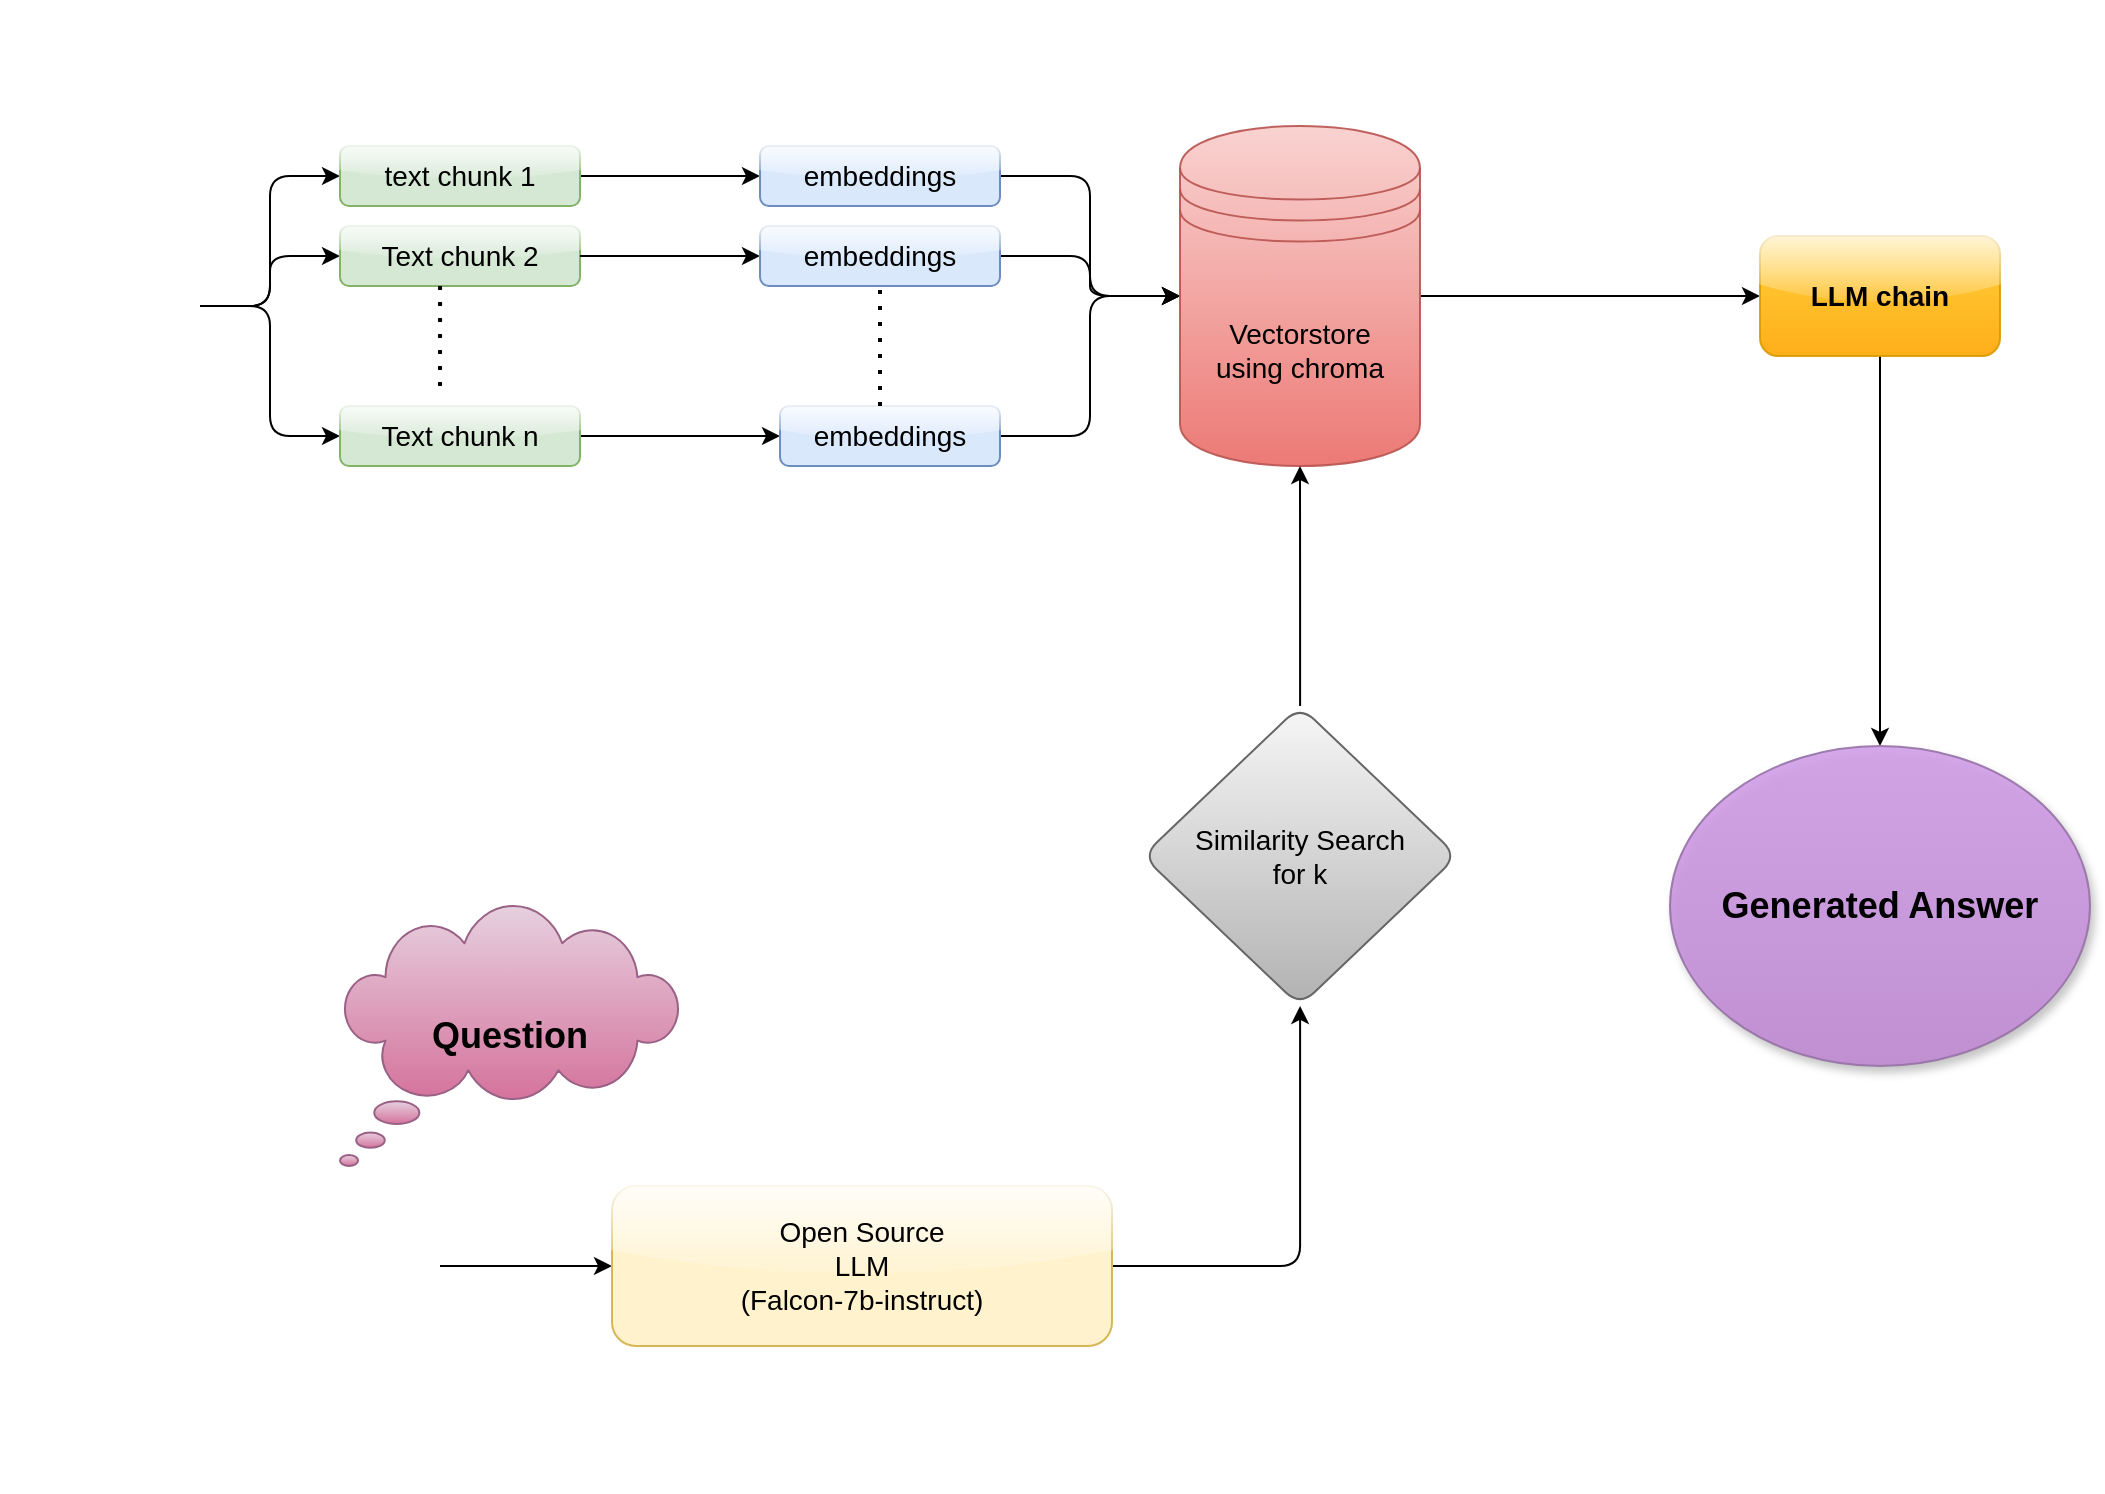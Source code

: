 <mxfile version="22.1.21" type="github">
  <diagram name="Page-1" id="zbFqH_5Pk8zbVYkcKj2x">
    <mxGraphModel dx="2228" dy="549" grid="1" gridSize="10" guides="1" tooltips="1" connect="1" arrows="1" fold="1" page="1" pageScale="1" pageWidth="1169" pageHeight="827" math="0" shadow="0">
      <root>
        <mxCell id="0" />
        <mxCell id="1" parent="0" />
        <mxCell id="X9zcGt1MiLB2YnHXffYS-6" value="" style="edgeStyle=orthogonalEdgeStyle;rounded=1;orthogonalLoop=1;jettySize=auto;html=1;fontStyle=0;fontSize=14;" edge="1" parent="1" source="X9zcGt1MiLB2YnHXffYS-1" target="X9zcGt1MiLB2YnHXffYS-5">
          <mxGeometry relative="1" as="geometry" />
        </mxCell>
        <mxCell id="X9zcGt1MiLB2YnHXffYS-16" value="" style="edgeStyle=orthogonalEdgeStyle;rounded=1;orthogonalLoop=1;jettySize=auto;html=1;fontStyle=0;fontSize=14;" edge="1" parent="1" source="X9zcGt1MiLB2YnHXffYS-1" target="X9zcGt1MiLB2YnHXffYS-15">
          <mxGeometry relative="1" as="geometry" />
        </mxCell>
        <mxCell id="X9zcGt1MiLB2YnHXffYS-18" style="edgeStyle=orthogonalEdgeStyle;rounded=1;orthogonalLoop=1;jettySize=auto;html=1;fontStyle=0;fontSize=14;" edge="1" parent="1" source="X9zcGt1MiLB2YnHXffYS-1" target="X9zcGt1MiLB2YnHXffYS-17">
          <mxGeometry relative="1" as="geometry" />
        </mxCell>
        <mxCell id="X9zcGt1MiLB2YnHXffYS-1" value="" style="shape=image;html=1;verticalAlign=top;verticalLabelPosition=bottom;labelBackgroundColor=#ffffff;imageAspect=0;aspect=fixed;image=https://cdn1.iconfinder.com/data/icons/CrystalClear/128x128/mimetypes/pdf.png;rounded=1;fontStyle=0;fontSize=14;" vertex="1" parent="1">
          <mxGeometry x="-1140" y="110" width="100" height="100" as="geometry" />
        </mxCell>
        <mxCell id="X9zcGt1MiLB2YnHXffYS-61" value="" style="edgeStyle=orthogonalEdgeStyle;rounded=1;orthogonalLoop=1;jettySize=auto;html=1;fontStyle=0;fontSize=14;" edge="1" parent="1" source="X9zcGt1MiLB2YnHXffYS-5" target="X9zcGt1MiLB2YnHXffYS-60">
          <mxGeometry relative="1" as="geometry" />
        </mxCell>
        <mxCell id="X9zcGt1MiLB2YnHXffYS-5" value="text chunk 1" style="rounded=1;whiteSpace=wrap;html=1;verticalAlign=top;labelBackgroundColor=none;fillStyle=auto;fillColor=#d5e8d4;strokeColor=#82b366;glass=1;shadow=0;labelBorderColor=none;fontStyle=0;fontSize=14;" vertex="1" parent="1">
          <mxGeometry x="-970" y="80" width="120" height="30" as="geometry" />
        </mxCell>
        <mxCell id="X9zcGt1MiLB2YnHXffYS-66" value="" style="edgeStyle=orthogonalEdgeStyle;rounded=1;orthogonalLoop=1;jettySize=auto;html=1;fontStyle=0;fontSize=14;" edge="1" parent="1" source="X9zcGt1MiLB2YnHXffYS-15" target="X9zcGt1MiLB2YnHXffYS-65">
          <mxGeometry relative="1" as="geometry" />
        </mxCell>
        <mxCell id="X9zcGt1MiLB2YnHXffYS-15" value="Text chunk n" style="rounded=1;whiteSpace=wrap;html=1;verticalAlign=top;labelBackgroundColor=none;fillStyle=auto;fillColor=#d5e8d4;strokeColor=#82b366;glass=1;shadow=0;labelBorderColor=none;fontStyle=0;fontSize=14;" vertex="1" parent="1">
          <mxGeometry x="-970" y="210" width="120" height="30" as="geometry" />
        </mxCell>
        <mxCell id="X9zcGt1MiLB2YnHXffYS-17" value="Text chunk 2" style="rounded=1;whiteSpace=wrap;html=1;fillStyle=auto;fillColor=#d5e8d4;strokeColor=#82b366;glass=1;shadow=0;labelBorderColor=none;labelBackgroundColor=none;fontStyle=0;fontSize=14;" vertex="1" parent="1">
          <mxGeometry x="-970" y="120" width="120" height="30" as="geometry" />
        </mxCell>
        <mxCell id="X9zcGt1MiLB2YnHXffYS-19" value="" style="endArrow=none;dashed=1;html=1;dashPattern=1 3;strokeWidth=2;rounded=1;entryX=0.417;entryY=1;entryDx=0;entryDy=0;entryPerimeter=0;fontStyle=0;fontSize=14;" edge="1" parent="1" target="X9zcGt1MiLB2YnHXffYS-17">
          <mxGeometry width="50" height="50" relative="1" as="geometry">
            <mxPoint x="-920" y="200" as="sourcePoint" />
            <mxPoint x="-960" y="280" as="targetPoint" />
          </mxGeometry>
        </mxCell>
        <mxCell id="X9zcGt1MiLB2YnHXffYS-79" value="" style="edgeStyle=orthogonalEdgeStyle;rounded=1;orthogonalLoop=1;jettySize=auto;html=1;fontStyle=0;fontSize=14;" edge="1" parent="1" source="X9zcGt1MiLB2YnHXffYS-60" target="X9zcGt1MiLB2YnHXffYS-77">
          <mxGeometry relative="1" as="geometry" />
        </mxCell>
        <mxCell id="X9zcGt1MiLB2YnHXffYS-60" value="embeddings" style="rounded=1;whiteSpace=wrap;html=1;verticalAlign=middle;labelBackgroundColor=none;fillColor=#dae8fc;strokeColor=#6c8ebf;gradientColor=none;glass=1;fontStyle=0;fontSize=14;" vertex="1" parent="1">
          <mxGeometry x="-760" y="80" width="120" height="30" as="geometry" />
        </mxCell>
        <mxCell id="X9zcGt1MiLB2YnHXffYS-82" value="" style="edgeStyle=orthogonalEdgeStyle;rounded=1;orthogonalLoop=1;jettySize=auto;html=1;fontStyle=0;fontSize=14;" edge="1" parent="1" source="X9zcGt1MiLB2YnHXffYS-65" target="X9zcGt1MiLB2YnHXffYS-77">
          <mxGeometry relative="1" as="geometry" />
        </mxCell>
        <mxCell id="X9zcGt1MiLB2YnHXffYS-65" value="embeddings" style="rounded=1;whiteSpace=wrap;html=1;verticalAlign=middle;labelBackgroundColor=none;fillColor=#dae8fc;strokeColor=#6c8ebf;gradientColor=none;glass=1;fontStyle=0;fontSize=14;" vertex="1" parent="1">
          <mxGeometry x="-750" y="210" width="110" height="30" as="geometry" />
        </mxCell>
        <mxCell id="X9zcGt1MiLB2YnHXffYS-73" value="" style="edgeStyle=orthogonalEdgeStyle;rounded=1;orthogonalLoop=1;jettySize=auto;html=1;fontStyle=0;fontSize=14;" edge="1" parent="1" source="X9zcGt1MiLB2YnHXffYS-17" target="X9zcGt1MiLB2YnHXffYS-72">
          <mxGeometry relative="1" as="geometry" />
        </mxCell>
        <mxCell id="X9zcGt1MiLB2YnHXffYS-80" value="" style="edgeStyle=orthogonalEdgeStyle;rounded=1;orthogonalLoop=1;jettySize=auto;html=1;fontStyle=0;fontSize=14;" edge="1" parent="1" source="X9zcGt1MiLB2YnHXffYS-72" target="X9zcGt1MiLB2YnHXffYS-77">
          <mxGeometry relative="1" as="geometry" />
        </mxCell>
        <mxCell id="X9zcGt1MiLB2YnHXffYS-72" value="embeddings" style="rounded=1;whiteSpace=wrap;html=1;verticalAlign=middle;labelBackgroundColor=none;fillColor=#dae8fc;strokeColor=#6c8ebf;gradientColor=none;glass=1;fontStyle=0;fontSize=14;" vertex="1" parent="1">
          <mxGeometry x="-760" y="120" width="120" height="30" as="geometry" />
        </mxCell>
        <mxCell id="X9zcGt1MiLB2YnHXffYS-74" value="" style="endArrow=none;dashed=1;html=1;dashPattern=1 3;strokeWidth=2;rounded=1;entryX=0.5;entryY=1;entryDx=0;entryDy=0;fontStyle=0;fontSize=14;" edge="1" parent="1" target="X9zcGt1MiLB2YnHXffYS-72">
          <mxGeometry width="50" height="50" relative="1" as="geometry">
            <mxPoint x="-700" y="210" as="sourcePoint" />
            <mxPoint x="-910" y="170" as="targetPoint" />
          </mxGeometry>
        </mxCell>
        <mxCell id="X9zcGt1MiLB2YnHXffYS-75" value="" style="shape=image;verticalLabelPosition=bottom;labelBackgroundColor=default;verticalAlign=top;aspect=fixed;imageAspect=0;image=https://huggingface.co/datasets/huggingface/brand-assets/resolve/main/hf-logo.svg;rounded=1;fontStyle=0;fontSize=14;" vertex="1" parent="1">
          <mxGeometry x="-733" y="14" width="66" height="66" as="geometry" />
        </mxCell>
        <mxCell id="X9zcGt1MiLB2YnHXffYS-76" value="" style="shape=image;verticalLabelPosition=bottom;labelBackgroundColor=default;verticalAlign=top;aspect=fixed;imageAspect=0;image=https://connectors.airbyte.com/files/metadata/airbyte/destination-langchain/latest/icon.svg;rounded=1;fontStyle=0;fontSize=14;" vertex="1" parent="1">
          <mxGeometry x="-960" y="7.5" width="92.5" height="92.5" as="geometry" />
        </mxCell>
        <mxCell id="X9zcGt1MiLB2YnHXffYS-117" value="" style="edgeStyle=orthogonalEdgeStyle;rounded=1;orthogonalLoop=1;jettySize=auto;html=1;fontStyle=0;fontSize=14;" edge="1" parent="1" source="X9zcGt1MiLB2YnHXffYS-77" target="X9zcGt1MiLB2YnHXffYS-116">
          <mxGeometry relative="1" as="geometry" />
        </mxCell>
        <mxCell id="X9zcGt1MiLB2YnHXffYS-77" value="Vectorstore&lt;br style=&quot;font-size: 14px;&quot;&gt;using chroma" style="shape=datastore;whiteSpace=wrap;html=1;horizontal=1;fillColor=#f8cecc;strokeColor=#b85450;shadow=0;opacity=90;gradientColor=#ea6b66;rounded=1;fontStyle=0;fontSize=14;" vertex="1" parent="1">
          <mxGeometry x="-550" y="70" width="120" height="170" as="geometry" />
        </mxCell>
        <mxCell id="X9zcGt1MiLB2YnHXffYS-83" value="" style="shape=image;verticalLabelPosition=bottom;labelBackgroundColor=default;verticalAlign=top;aspect=fixed;imageAspect=0;image=https://seeklogo.com/images/C/chroma-logo-FB287847E7-seeklogo.com.png;rounded=1;fontStyle=0;fontSize=14;" vertex="1" parent="1">
          <mxGeometry x="-522.5" y="14" width="65" height="41.6" as="geometry" />
        </mxCell>
        <mxCell id="X9zcGt1MiLB2YnHXffYS-90" value="" style="edgeStyle=orthogonalEdgeStyle;rounded=1;orthogonalLoop=1;jettySize=auto;html=1;fontStyle=0;fontSize=14;" edge="1" parent="1" source="X9zcGt1MiLB2YnHXffYS-84" target="X9zcGt1MiLB2YnHXffYS-89">
          <mxGeometry relative="1" as="geometry" />
        </mxCell>
        <mxCell id="X9zcGt1MiLB2YnHXffYS-84" value="" style="shape=image;verticalLabelPosition=bottom;labelBackgroundColor=default;verticalAlign=top;aspect=fixed;imageAspect=0;image=https://static.vecteezy.com/system/resources/previews/010/826/342/original/people-icon-isolated-on-transparent-background-png.png;rounded=1;fontStyle=0;fontSize=14;" vertex="1" parent="1">
          <mxGeometry x="-1080" y="560" width="160" height="160" as="geometry" />
        </mxCell>
        <mxCell id="X9zcGt1MiLB2YnHXffYS-88" value="Question" style="whiteSpace=wrap;html=1;shape=mxgraph.basic.cloud_callout;align=center;verticalAlign=middle;fillColor=#e6d0de;gradientColor=#d5739d;strokeColor=#996185;rounded=1;fontStyle=1;fontSize=18;" vertex="1" parent="1">
          <mxGeometry x="-970" y="460" width="170" height="130" as="geometry" />
        </mxCell>
        <mxCell id="X9zcGt1MiLB2YnHXffYS-109" value="" style="edgeStyle=orthogonalEdgeStyle;rounded=1;orthogonalLoop=1;jettySize=auto;html=1;fontStyle=0;fontSize=14;" edge="1" parent="1" source="X9zcGt1MiLB2YnHXffYS-89" target="X9zcGt1MiLB2YnHXffYS-108">
          <mxGeometry relative="1" as="geometry" />
        </mxCell>
        <mxCell id="X9zcGt1MiLB2YnHXffYS-89" value="Open Source &lt;br style=&quot;font-size: 14px;&quot;&gt;LLM&lt;br style=&quot;font-size: 14px;&quot;&gt;(Falcon-7b-instruct)" style="rounded=1;whiteSpace=wrap;html=1;verticalAlign=middle;labelBackgroundColor=none;fillColor=#fff2cc;strokeColor=#d6b656;glass=1;fontStyle=0;fontSize=14;" vertex="1" parent="1">
          <mxGeometry x="-834" y="600" width="250" height="80" as="geometry" />
        </mxCell>
        <mxCell id="X9zcGt1MiLB2YnHXffYS-91" value="" style="shape=image;verticalLabelPosition=bottom;labelBackgroundColor=default;verticalAlign=top;aspect=fixed;imageAspect=0;image=https://raw.githubusercontent.com/premAI-io/prem-registry/v1/chat-falcon-7b-instruct/logo.svg;rounded=1;fontStyle=0;fontSize=14;" vertex="1" parent="1">
          <mxGeometry x="-733" y="700" width="53" height="52.79" as="geometry" />
        </mxCell>
        <mxCell id="X9zcGt1MiLB2YnHXffYS-111" value="" style="edgeStyle=orthogonalEdgeStyle;rounded=1;orthogonalLoop=1;jettySize=auto;html=1;fontStyle=0;fontSize=14;" edge="1" parent="1" source="X9zcGt1MiLB2YnHXffYS-108" target="X9zcGt1MiLB2YnHXffYS-77">
          <mxGeometry relative="1" as="geometry" />
        </mxCell>
        <mxCell id="X9zcGt1MiLB2YnHXffYS-108" value="Similarity Search&lt;br style=&quot;font-size: 14px;&quot;&gt;for k" style="rhombus;whiteSpace=wrap;html=1;verticalAlign=middle;rounded=1;labelBackgroundColor=none;fillColor=#f5f5f5;strokeColor=#666666;shadow=0;gradientColor=#b3b3b3;fontStyle=0;fontSize=14;" vertex="1" parent="1">
          <mxGeometry x="-568.75" y="360" width="157.5" height="150" as="geometry" />
        </mxCell>
        <mxCell id="X9zcGt1MiLB2YnHXffYS-119" value="" style="edgeStyle=orthogonalEdgeStyle;rounded=1;orthogonalLoop=1;jettySize=auto;html=1;fontStyle=0;fontSize=14;" edge="1" parent="1" source="X9zcGt1MiLB2YnHXffYS-116" target="X9zcGt1MiLB2YnHXffYS-118">
          <mxGeometry relative="1" as="geometry" />
        </mxCell>
        <mxCell id="X9zcGt1MiLB2YnHXffYS-116" value="LLM chain" style="whiteSpace=wrap;html=1;fillColor=#ffcd28;strokeColor=#d79b00;shadow=0;opacity=90;gradientColor=#ffa500;glass=1;rounded=1;fontStyle=1;fontSize=14;" vertex="1" parent="1">
          <mxGeometry x="-260" y="125" width="120" height="60" as="geometry" />
        </mxCell>
        <mxCell id="X9zcGt1MiLB2YnHXffYS-118" value="Generated Answer" style="ellipse;whiteSpace=wrap;html=1;fillColor=#d19fe9;shadow=1;opacity=90;strokeColor=#9673a6;rounded=1;gradientColor=#bf89d2;fontStyle=1;fontSize=18;" vertex="1" parent="1">
          <mxGeometry x="-305" y="380" width="210" height="160" as="geometry" />
        </mxCell>
        <mxCell id="X9zcGt1MiLB2YnHXffYS-120" value="" style="shape=image;verticalLabelPosition=bottom;labelBackgroundColor=default;verticalAlign=top;aspect=fixed;imageAspect=0;image=https://connectors.airbyte.com/files/metadata/airbyte/destination-langchain/latest/icon.svg;rounded=1;fontStyle=0;fontSize=14;" vertex="1" parent="1">
          <mxGeometry x="-246.25" y="48.75" width="92.5" height="92.5" as="geometry" />
        </mxCell>
      </root>
    </mxGraphModel>
  </diagram>
</mxfile>

